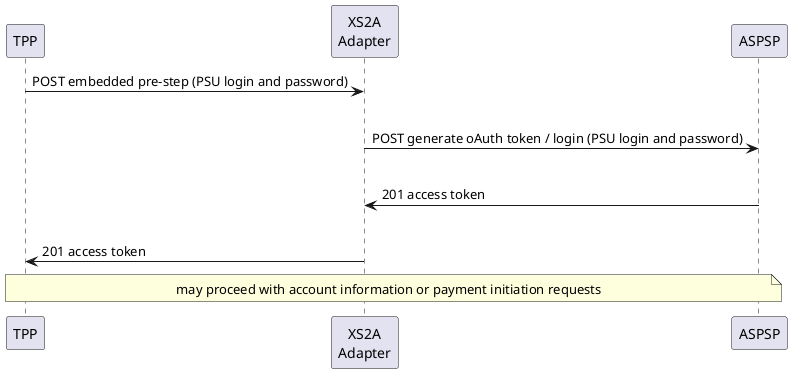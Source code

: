 @startuml
participant tpp as "TPP"
participant adapter as "XS2A\nAdapter"
participant bank as "ASPSP"

tpp->adapter: POST embedded pre-step (PSU login and password)
|||
adapter->bank: POST generate oAuth token / login (PSU login and password)
|||
adapter<-bank: 201 access token
|||
tpp<-adapter: 201 access token
note over tpp, bank
 may proceed with account information or payment initiation requests
end note
@enduml